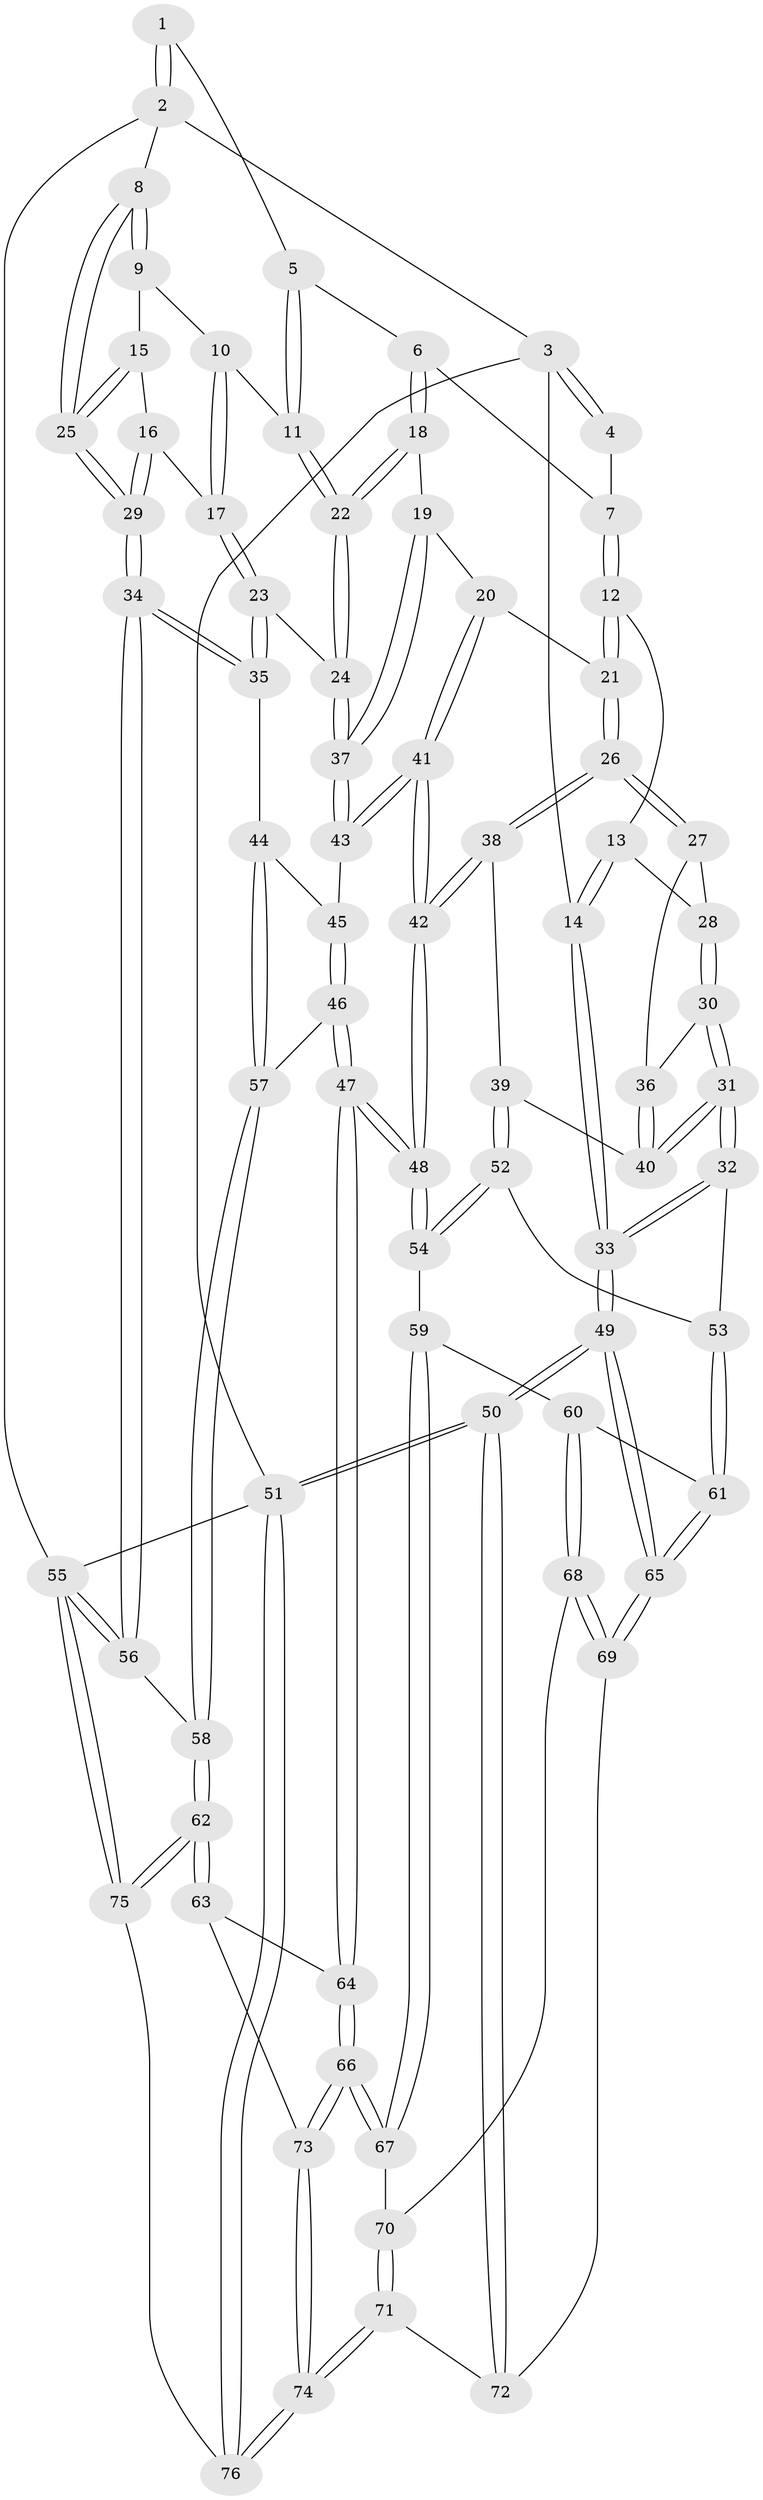 // coarse degree distribution, {4: 0.5471698113207547, 5: 0.24528301886792453, 3: 0.11320754716981132, 6: 0.07547169811320754, 7: 0.018867924528301886}
// Generated by graph-tools (version 1.1) at 2025/52/02/27/25 19:52:43]
// undirected, 76 vertices, 187 edges
graph export_dot {
graph [start="1"]
  node [color=gray90,style=filled];
  1 [pos="+0.6258336589405171+0"];
  2 [pos="+1+0"];
  3 [pos="+0+0"];
  4 [pos="+0.28131288407843624+0"];
  5 [pos="+0.6212628671460573+0"];
  6 [pos="+0.485660201558737+0.12079881246052897"];
  7 [pos="+0.2999833386138721+0.011977769969005016"];
  8 [pos="+1+0"];
  9 [pos="+0.9640916947277354+0.003776628084503909"];
  10 [pos="+0.819616427196752+0.10655045351994614"];
  11 [pos="+0.6852581019236177+0.11684911668727321"];
  12 [pos="+0.27085288261348217+0.09915044160199095"];
  13 [pos="+0.16251266178083074+0.15581207738584865"];
  14 [pos="+0+0.09408546904008817"];
  15 [pos="+0.8954327467038027+0.19921747196767625"];
  16 [pos="+0.8651132529055738+0.2297023389327271"];
  17 [pos="+0.8224762325354305+0.24083207647972624"];
  18 [pos="+0.49695828674515835+0.18389608686896772"];
  19 [pos="+0.4541722472007303+0.23333786019176006"];
  20 [pos="+0.4195822143084935+0.2647385886630865"];
  21 [pos="+0.342967438353347+0.2567019291932084"];
  22 [pos="+0.6565654776349309+0.21645796832963976"];
  23 [pos="+0.7936318205212677+0.27465583146073863"];
  24 [pos="+0.6740919276540063+0.261032177171743"];
  25 [pos="+1+0.3484218782920392"];
  26 [pos="+0.3318974006558288+0.2691464797460303"];
  27 [pos="+0.19533678186610734+0.2766920731264283"];
  28 [pos="+0.16642216637356658+0.23039159299592193"];
  29 [pos="+1+0.39333780175861627"];
  30 [pos="+0.036975958276371776+0.33141560926383445"];
  31 [pos="+0+0.37036915251029967"];
  32 [pos="+0+0.37902480357679386"];
  33 [pos="+0+0.37900855471449446"];
  34 [pos="+1+0.46885642710681563"];
  35 [pos="+0.8941491094314559+0.42617332843049255"];
  36 [pos="+0.19035913805588114+0.2893020142832652"];
  37 [pos="+0.6392720122126706+0.3422871085197227"];
  38 [pos="+0.2857825589521093+0.39458026944785074"];
  39 [pos="+0.20672661480247354+0.4202452642105481"];
  40 [pos="+0.19297833566110023+0.4116499221158088"];
  41 [pos="+0.49475454072289665+0.4059328778036983"];
  42 [pos="+0.44268027254858255+0.5196070575935412"];
  43 [pos="+0.6350412592284227+0.3556047480839521"];
  44 [pos="+0.8235297898556005+0.4531451306528593"];
  45 [pos="+0.67376860065856+0.4140181882482488"];
  46 [pos="+0.6387051538628095+0.574662629599504"];
  47 [pos="+0.4820837355761945+0.6283387584758656"];
  48 [pos="+0.4476327217298239+0.5944634200205783"];
  49 [pos="+0+0.9463020048932826"];
  50 [pos="+0+1"];
  51 [pos="+0+1"];
  52 [pos="+0.2026445178248195+0.5256267605265018"];
  53 [pos="+0.07851870584992018+0.5683310422631356"];
  54 [pos="+0.29280482349712933+0.6198473535218446"];
  55 [pos="+1+1"];
  56 [pos="+1+0.6025231250037281"];
  57 [pos="+0.7354762205706417+0.6027289801099501"];
  58 [pos="+0.8379259923362844+0.745098445628553"];
  59 [pos="+0.25390076057085975+0.6656167141884991"];
  60 [pos="+0.15090759012780738+0.6952354955053912"];
  61 [pos="+0.10117010607716215+0.6733887751701378"];
  62 [pos="+0.7524926000957284+0.8923670133172867"];
  63 [pos="+0.6423727397673828+0.8228769170277354"];
  64 [pos="+0.48520084246398193+0.645878642014296"];
  65 [pos="+0+0.8940585300054638"];
  66 [pos="+0.3615713542203046+0.89136985210846"];
  67 [pos="+0.2786437626269922+0.8178641551676314"];
  68 [pos="+0.15330619106553853+0.8058120688435597"];
  69 [pos="+0.12855776186672832+0.825470960721718"];
  70 [pos="+0.19963247352642732+0.8187696977496667"];
  71 [pos="+0.19009170708378284+0.9366010475853209"];
  72 [pos="+0.1654744796915855+0.9298840428386655"];
  73 [pos="+0.3660681722957589+0.9220044617313692"];
  74 [pos="+0.35532727159500843+1"];
  75 [pos="+0.7834717302781247+1"];
  76 [pos="+0.37975001509696643+1"];
  1 -- 2;
  1 -- 2;
  1 -- 5;
  2 -- 3;
  2 -- 8;
  2 -- 55;
  3 -- 4;
  3 -- 4;
  3 -- 14;
  3 -- 51;
  4 -- 7;
  5 -- 6;
  5 -- 11;
  5 -- 11;
  6 -- 7;
  6 -- 18;
  6 -- 18;
  7 -- 12;
  7 -- 12;
  8 -- 9;
  8 -- 9;
  8 -- 25;
  8 -- 25;
  9 -- 10;
  9 -- 15;
  10 -- 11;
  10 -- 17;
  10 -- 17;
  11 -- 22;
  11 -- 22;
  12 -- 13;
  12 -- 21;
  12 -- 21;
  13 -- 14;
  13 -- 14;
  13 -- 28;
  14 -- 33;
  14 -- 33;
  15 -- 16;
  15 -- 25;
  15 -- 25;
  16 -- 17;
  16 -- 29;
  16 -- 29;
  17 -- 23;
  17 -- 23;
  18 -- 19;
  18 -- 22;
  18 -- 22;
  19 -- 20;
  19 -- 37;
  19 -- 37;
  20 -- 21;
  20 -- 41;
  20 -- 41;
  21 -- 26;
  21 -- 26;
  22 -- 24;
  22 -- 24;
  23 -- 24;
  23 -- 35;
  23 -- 35;
  24 -- 37;
  24 -- 37;
  25 -- 29;
  25 -- 29;
  26 -- 27;
  26 -- 27;
  26 -- 38;
  26 -- 38;
  27 -- 28;
  27 -- 36;
  28 -- 30;
  28 -- 30;
  29 -- 34;
  29 -- 34;
  30 -- 31;
  30 -- 31;
  30 -- 36;
  31 -- 32;
  31 -- 32;
  31 -- 40;
  31 -- 40;
  32 -- 33;
  32 -- 33;
  32 -- 53;
  33 -- 49;
  33 -- 49;
  34 -- 35;
  34 -- 35;
  34 -- 56;
  34 -- 56;
  35 -- 44;
  36 -- 40;
  36 -- 40;
  37 -- 43;
  37 -- 43;
  38 -- 39;
  38 -- 42;
  38 -- 42;
  39 -- 40;
  39 -- 52;
  39 -- 52;
  41 -- 42;
  41 -- 42;
  41 -- 43;
  41 -- 43;
  42 -- 48;
  42 -- 48;
  43 -- 45;
  44 -- 45;
  44 -- 57;
  44 -- 57;
  45 -- 46;
  45 -- 46;
  46 -- 47;
  46 -- 47;
  46 -- 57;
  47 -- 48;
  47 -- 48;
  47 -- 64;
  47 -- 64;
  48 -- 54;
  48 -- 54;
  49 -- 50;
  49 -- 50;
  49 -- 65;
  49 -- 65;
  50 -- 51;
  50 -- 51;
  50 -- 72;
  50 -- 72;
  51 -- 76;
  51 -- 76;
  51 -- 55;
  52 -- 53;
  52 -- 54;
  52 -- 54;
  53 -- 61;
  53 -- 61;
  54 -- 59;
  55 -- 56;
  55 -- 56;
  55 -- 75;
  55 -- 75;
  56 -- 58;
  57 -- 58;
  57 -- 58;
  58 -- 62;
  58 -- 62;
  59 -- 60;
  59 -- 67;
  59 -- 67;
  60 -- 61;
  60 -- 68;
  60 -- 68;
  61 -- 65;
  61 -- 65;
  62 -- 63;
  62 -- 63;
  62 -- 75;
  62 -- 75;
  63 -- 64;
  63 -- 73;
  64 -- 66;
  64 -- 66;
  65 -- 69;
  65 -- 69;
  66 -- 67;
  66 -- 67;
  66 -- 73;
  66 -- 73;
  67 -- 70;
  68 -- 69;
  68 -- 69;
  68 -- 70;
  69 -- 72;
  70 -- 71;
  70 -- 71;
  71 -- 72;
  71 -- 74;
  71 -- 74;
  73 -- 74;
  73 -- 74;
  74 -- 76;
  74 -- 76;
  75 -- 76;
}
